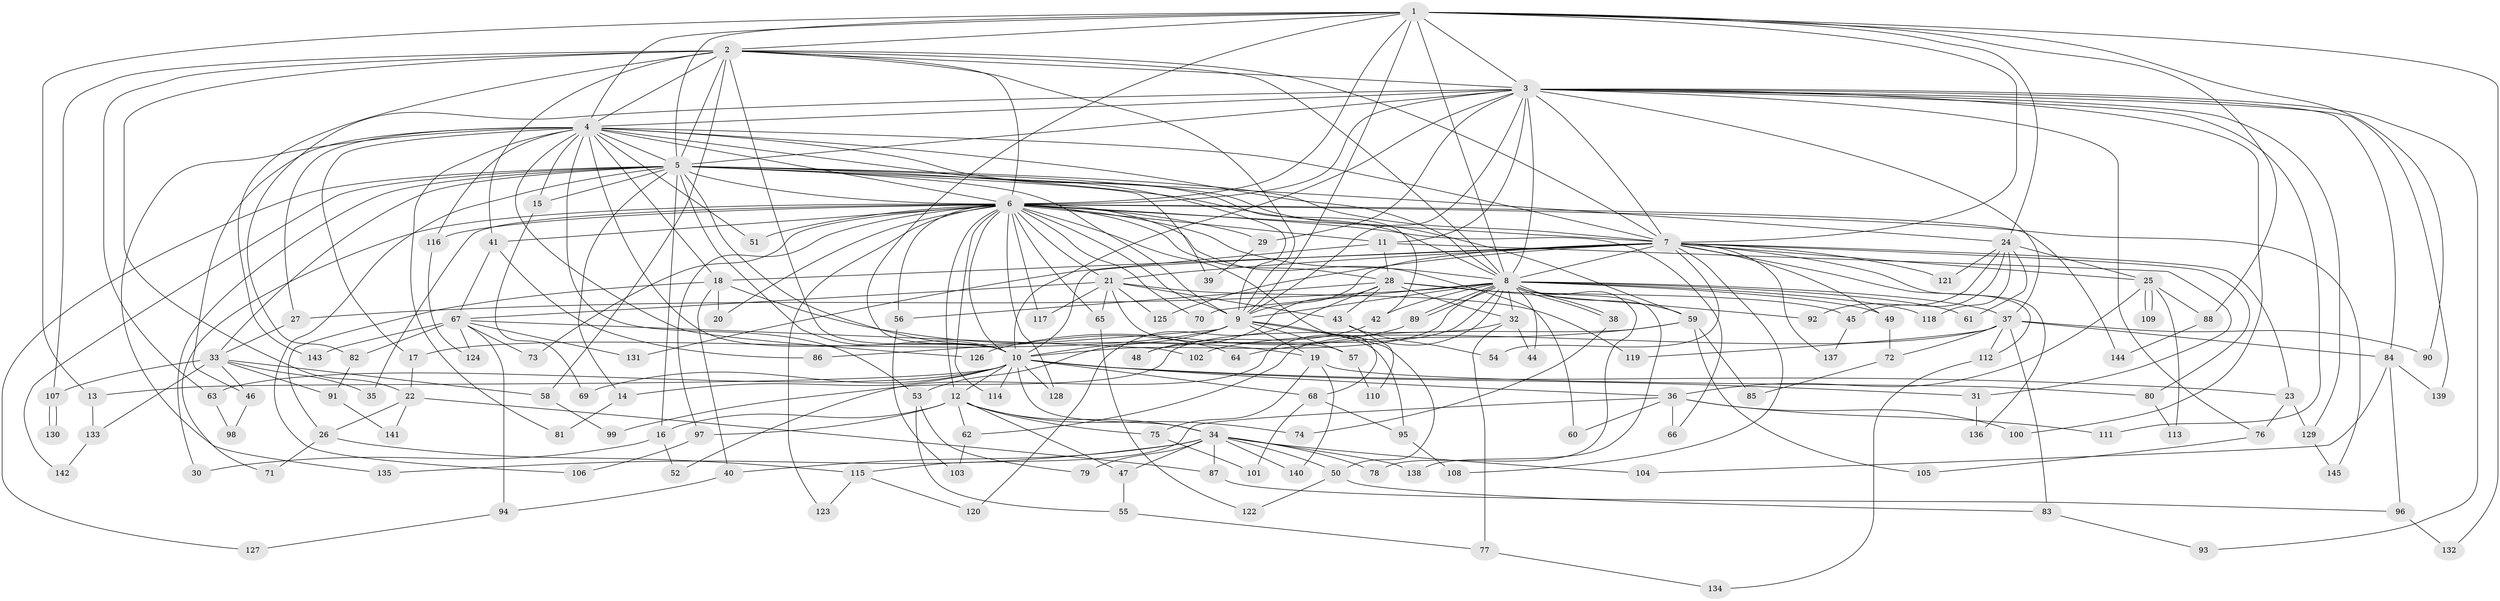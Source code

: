 // Generated by graph-tools (version 1.1) at 2025/01/03/09/25 03:01:14]
// undirected, 145 vertices, 315 edges
graph export_dot {
graph [start="1"]
  node [color=gray90,style=filled];
  1;
  2;
  3;
  4;
  5;
  6;
  7;
  8;
  9;
  10;
  11;
  12;
  13;
  14;
  15;
  16;
  17;
  18;
  19;
  20;
  21;
  22;
  23;
  24;
  25;
  26;
  27;
  28;
  29;
  30;
  31;
  32;
  33;
  34;
  35;
  36;
  37;
  38;
  39;
  40;
  41;
  42;
  43;
  44;
  45;
  46;
  47;
  48;
  49;
  50;
  51;
  52;
  53;
  54;
  55;
  56;
  57;
  58;
  59;
  60;
  61;
  62;
  63;
  64;
  65;
  66;
  67;
  68;
  69;
  70;
  71;
  72;
  73;
  74;
  75;
  76;
  77;
  78;
  79;
  80;
  81;
  82;
  83;
  84;
  85;
  86;
  87;
  88;
  89;
  90;
  91;
  92;
  93;
  94;
  95;
  96;
  97;
  98;
  99;
  100;
  101;
  102;
  103;
  104;
  105;
  106;
  107;
  108;
  109;
  110;
  111;
  112;
  113;
  114;
  115;
  116;
  117;
  118;
  119;
  120;
  121;
  122;
  123;
  124;
  125;
  126;
  127;
  128;
  129;
  130;
  131;
  132;
  133;
  134;
  135;
  136;
  137;
  138;
  139;
  140;
  141;
  142;
  143;
  144;
  145;
  1 -- 2;
  1 -- 3;
  1 -- 4;
  1 -- 5;
  1 -- 6;
  1 -- 7;
  1 -- 8;
  1 -- 9;
  1 -- 10;
  1 -- 13;
  1 -- 24;
  1 -- 88;
  1 -- 90;
  1 -- 132;
  2 -- 3;
  2 -- 4;
  2 -- 5;
  2 -- 6;
  2 -- 7;
  2 -- 8;
  2 -- 9;
  2 -- 10;
  2 -- 22;
  2 -- 41;
  2 -- 58;
  2 -- 63;
  2 -- 107;
  2 -- 143;
  3 -- 4;
  3 -- 5;
  3 -- 6;
  3 -- 7;
  3 -- 8;
  3 -- 9;
  3 -- 10;
  3 -- 11;
  3 -- 29;
  3 -- 37;
  3 -- 76;
  3 -- 82;
  3 -- 84;
  3 -- 93;
  3 -- 100;
  3 -- 111;
  3 -- 129;
  3 -- 139;
  4 -- 5;
  4 -- 6;
  4 -- 7;
  4 -- 8;
  4 -- 9;
  4 -- 10;
  4 -- 15;
  4 -- 17;
  4 -- 18;
  4 -- 27;
  4 -- 42;
  4 -- 46;
  4 -- 51;
  4 -- 53;
  4 -- 81;
  4 -- 116;
  4 -- 126;
  4 -- 135;
  5 -- 6;
  5 -- 7;
  5 -- 8;
  5 -- 9;
  5 -- 10;
  5 -- 14;
  5 -- 15;
  5 -- 16;
  5 -- 24;
  5 -- 30;
  5 -- 33;
  5 -- 39;
  5 -- 59;
  5 -- 64;
  5 -- 106;
  5 -- 127;
  5 -- 142;
  6 -- 7;
  6 -- 8;
  6 -- 9;
  6 -- 10;
  6 -- 11;
  6 -- 12;
  6 -- 20;
  6 -- 21;
  6 -- 28;
  6 -- 29;
  6 -- 35;
  6 -- 41;
  6 -- 51;
  6 -- 56;
  6 -- 60;
  6 -- 65;
  6 -- 66;
  6 -- 68;
  6 -- 70;
  6 -- 71;
  6 -- 73;
  6 -- 97;
  6 -- 114;
  6 -- 116;
  6 -- 117;
  6 -- 123;
  6 -- 128;
  6 -- 144;
  6 -- 145;
  7 -- 8;
  7 -- 9;
  7 -- 10;
  7 -- 18;
  7 -- 21;
  7 -- 23;
  7 -- 25;
  7 -- 49;
  7 -- 54;
  7 -- 80;
  7 -- 108;
  7 -- 112;
  7 -- 121;
  7 -- 125;
  7 -- 136;
  7 -- 137;
  8 -- 9;
  8 -- 10;
  8 -- 27;
  8 -- 32;
  8 -- 37;
  8 -- 38;
  8 -- 38;
  8 -- 42;
  8 -- 44;
  8 -- 48;
  8 -- 49;
  8 -- 52;
  8 -- 59;
  8 -- 61;
  8 -- 70;
  8 -- 78;
  8 -- 89;
  8 -- 89;
  8 -- 118;
  8 -- 138;
  9 -- 10;
  9 -- 17;
  9 -- 19;
  9 -- 50;
  9 -- 57;
  9 -- 86;
  9 -- 95;
  10 -- 12;
  10 -- 13;
  10 -- 14;
  10 -- 23;
  10 -- 31;
  10 -- 34;
  10 -- 36;
  10 -- 63;
  10 -- 68;
  10 -- 69;
  10 -- 114;
  10 -- 128;
  11 -- 28;
  11 -- 31;
  11 -- 131;
  12 -- 16;
  12 -- 34;
  12 -- 47;
  12 -- 62;
  12 -- 74;
  12 -- 75;
  12 -- 97;
  13 -- 133;
  14 -- 81;
  15 -- 69;
  16 -- 30;
  16 -- 52;
  17 -- 22;
  18 -- 19;
  18 -- 20;
  18 -- 26;
  18 -- 40;
  19 -- 75;
  19 -- 80;
  19 -- 140;
  21 -- 43;
  21 -- 57;
  21 -- 65;
  21 -- 67;
  21 -- 117;
  21 -- 119;
  21 -- 125;
  22 -- 26;
  22 -- 87;
  22 -- 141;
  23 -- 76;
  23 -- 129;
  24 -- 25;
  24 -- 45;
  24 -- 61;
  24 -- 92;
  24 -- 118;
  24 -- 121;
  25 -- 36;
  25 -- 88;
  25 -- 109;
  25 -- 109;
  25 -- 113;
  26 -- 71;
  26 -- 115;
  27 -- 33;
  28 -- 32;
  28 -- 43;
  28 -- 45;
  28 -- 53;
  28 -- 56;
  28 -- 92;
  28 -- 120;
  29 -- 39;
  31 -- 136;
  32 -- 44;
  32 -- 77;
  32 -- 99;
  33 -- 35;
  33 -- 46;
  33 -- 58;
  33 -- 91;
  33 -- 107;
  33 -- 133;
  34 -- 40;
  34 -- 47;
  34 -- 50;
  34 -- 78;
  34 -- 79;
  34 -- 87;
  34 -- 104;
  34 -- 135;
  34 -- 138;
  34 -- 140;
  36 -- 60;
  36 -- 66;
  36 -- 100;
  36 -- 111;
  36 -- 115;
  37 -- 72;
  37 -- 83;
  37 -- 84;
  37 -- 90;
  37 -- 102;
  37 -- 112;
  37 -- 119;
  38 -- 74;
  40 -- 94;
  41 -- 67;
  41 -- 86;
  42 -- 48;
  43 -- 54;
  43 -- 110;
  45 -- 137;
  46 -- 98;
  47 -- 55;
  49 -- 72;
  50 -- 83;
  50 -- 122;
  53 -- 55;
  53 -- 79;
  55 -- 77;
  56 -- 103;
  57 -- 110;
  58 -- 99;
  59 -- 62;
  59 -- 64;
  59 -- 85;
  59 -- 105;
  62 -- 103;
  63 -- 98;
  65 -- 122;
  67 -- 73;
  67 -- 82;
  67 -- 94;
  67 -- 102;
  67 -- 124;
  67 -- 131;
  67 -- 143;
  68 -- 95;
  68 -- 101;
  72 -- 85;
  75 -- 101;
  76 -- 105;
  77 -- 134;
  80 -- 113;
  82 -- 91;
  83 -- 93;
  84 -- 96;
  84 -- 104;
  84 -- 139;
  87 -- 96;
  88 -- 144;
  89 -- 126;
  91 -- 141;
  94 -- 127;
  95 -- 108;
  96 -- 132;
  97 -- 106;
  107 -- 130;
  107 -- 130;
  112 -- 134;
  115 -- 120;
  115 -- 123;
  116 -- 124;
  129 -- 145;
  133 -- 142;
}
